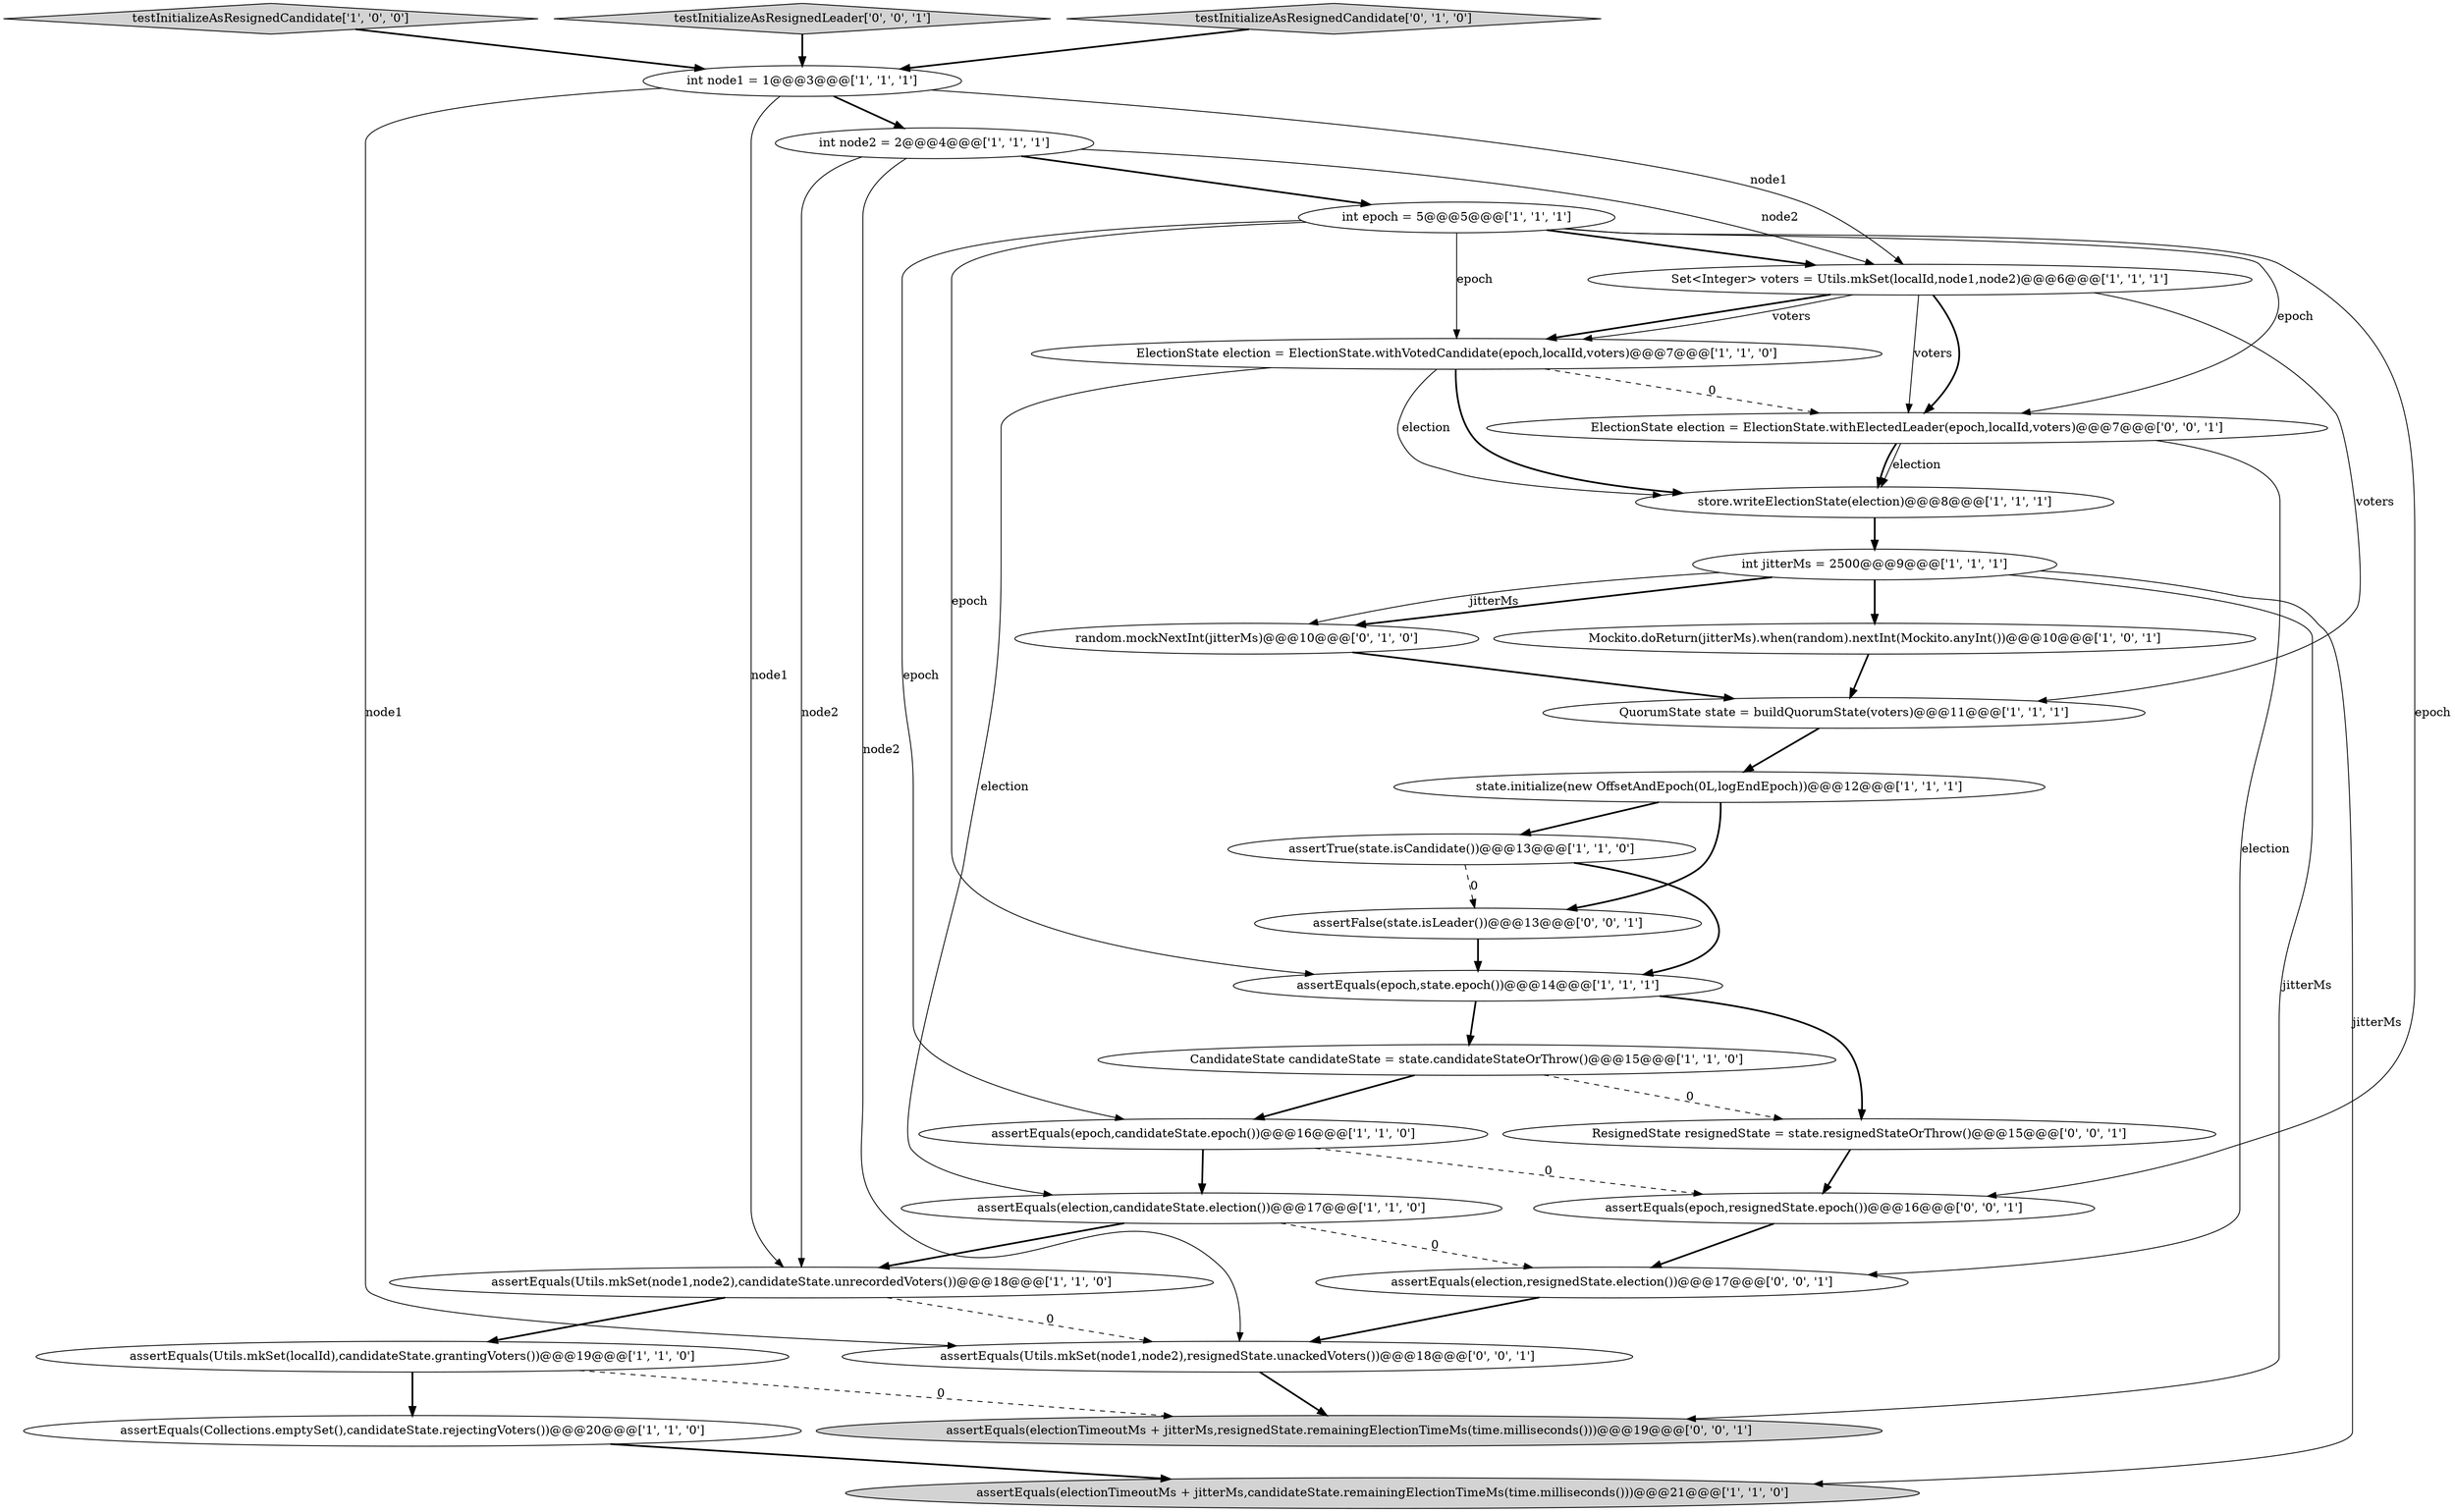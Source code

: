 digraph {
3 [style = filled, label = "int jitterMs = 2500@@@9@@@['1', '1', '1']", fillcolor = white, shape = ellipse image = "AAA0AAABBB1BBB"];
24 [style = filled, label = "assertEquals(Utils.mkSet(node1,node2),resignedState.unackedVoters())@@@18@@@['0', '0', '1']", fillcolor = white, shape = ellipse image = "AAA0AAABBB3BBB"];
12 [style = filled, label = "assertEquals(election,candidateState.election())@@@17@@@['1', '1', '0']", fillcolor = white, shape = ellipse image = "AAA0AAABBB1BBB"];
28 [style = filled, label = "assertEquals(epoch,resignedState.epoch())@@@16@@@['0', '0', '1']", fillcolor = white, shape = ellipse image = "AAA0AAABBB3BBB"];
22 [style = filled, label = "assertFalse(state.isLeader())@@@13@@@['0', '0', '1']", fillcolor = white, shape = ellipse image = "AAA0AAABBB3BBB"];
18 [style = filled, label = "assertEquals(Utils.mkSet(localId),candidateState.grantingVoters())@@@19@@@['1', '1', '0']", fillcolor = white, shape = ellipse image = "AAA0AAABBB1BBB"];
14 [style = filled, label = "assertEquals(epoch,candidateState.epoch())@@@16@@@['1', '1', '0']", fillcolor = white, shape = ellipse image = "AAA0AAABBB1BBB"];
27 [style = filled, label = "assertEquals(election,resignedState.election())@@@17@@@['0', '0', '1']", fillcolor = white, shape = ellipse image = "AAA0AAABBB3BBB"];
4 [style = filled, label = "Mockito.doReturn(jitterMs).when(random).nextInt(Mockito.anyInt())@@@10@@@['1', '0', '1']", fillcolor = white, shape = ellipse image = "AAA0AAABBB1BBB"];
2 [style = filled, label = "ElectionState election = ElectionState.withVotedCandidate(epoch,localId,voters)@@@7@@@['1', '1', '0']", fillcolor = white, shape = ellipse image = "AAA0AAABBB1BBB"];
5 [style = filled, label = "testInitializeAsResignedCandidate['1', '0', '0']", fillcolor = lightgray, shape = diamond image = "AAA0AAABBB1BBB"];
0 [style = filled, label = "Set<Integer> voters = Utils.mkSet(localId,node1,node2)@@@6@@@['1', '1', '1']", fillcolor = white, shape = ellipse image = "AAA0AAABBB1BBB"];
19 [style = filled, label = "CandidateState candidateState = state.candidateStateOrThrow()@@@15@@@['1', '1', '0']", fillcolor = white, shape = ellipse image = "AAA0AAABBB1BBB"];
16 [style = filled, label = "store.writeElectionState(election)@@@8@@@['1', '1', '1']", fillcolor = white, shape = ellipse image = "AAA0AAABBB1BBB"];
29 [style = filled, label = "testInitializeAsResignedLeader['0', '0', '1']", fillcolor = lightgray, shape = diamond image = "AAA0AAABBB3BBB"];
11 [style = filled, label = "QuorumState state = buildQuorumState(voters)@@@11@@@['1', '1', '1']", fillcolor = white, shape = ellipse image = "AAA0AAABBB1BBB"];
6 [style = filled, label = "int node2 = 2@@@4@@@['1', '1', '1']", fillcolor = white, shape = ellipse image = "AAA0AAABBB1BBB"];
7 [style = filled, label = "assertTrue(state.isCandidate())@@@13@@@['1', '1', '0']", fillcolor = white, shape = ellipse image = "AAA0AAABBB1BBB"];
10 [style = filled, label = "int epoch = 5@@@5@@@['1', '1', '1']", fillcolor = white, shape = ellipse image = "AAA0AAABBB1BBB"];
13 [style = filled, label = "assertEquals(electionTimeoutMs + jitterMs,candidateState.remainingElectionTimeMs(time.milliseconds()))@@@21@@@['1', '1', '0']", fillcolor = lightgray, shape = ellipse image = "AAA0AAABBB1BBB"];
21 [style = filled, label = "testInitializeAsResignedCandidate['0', '1', '0']", fillcolor = lightgray, shape = diamond image = "AAA0AAABBB2BBB"];
23 [style = filled, label = "assertEquals(electionTimeoutMs + jitterMs,resignedState.remainingElectionTimeMs(time.milliseconds()))@@@19@@@['0', '0', '1']", fillcolor = lightgray, shape = ellipse image = "AAA0AAABBB3BBB"];
1 [style = filled, label = "assertEquals(Collections.emptySet(),candidateState.rejectingVoters())@@@20@@@['1', '1', '0']", fillcolor = white, shape = ellipse image = "AAA0AAABBB1BBB"];
17 [style = filled, label = "assertEquals(Utils.mkSet(node1,node2),candidateState.unrecordedVoters())@@@18@@@['1', '1', '0']", fillcolor = white, shape = ellipse image = "AAA0AAABBB1BBB"];
8 [style = filled, label = "state.initialize(new OffsetAndEpoch(0L,logEndEpoch))@@@12@@@['1', '1', '1']", fillcolor = white, shape = ellipse image = "AAA0AAABBB1BBB"];
15 [style = filled, label = "assertEquals(epoch,state.epoch())@@@14@@@['1', '1', '1']", fillcolor = white, shape = ellipse image = "AAA0AAABBB1BBB"];
26 [style = filled, label = "ResignedState resignedState = state.resignedStateOrThrow()@@@15@@@['0', '0', '1']", fillcolor = white, shape = ellipse image = "AAA0AAABBB3BBB"];
9 [style = filled, label = "int node1 = 1@@@3@@@['1', '1', '1']", fillcolor = white, shape = ellipse image = "AAA0AAABBB1BBB"];
20 [style = filled, label = "random.mockNextInt(jitterMs)@@@10@@@['0', '1', '0']", fillcolor = white, shape = ellipse image = "AAA0AAABBB2BBB"];
25 [style = filled, label = "ElectionState election = ElectionState.withElectedLeader(epoch,localId,voters)@@@7@@@['0', '0', '1']", fillcolor = white, shape = ellipse image = "AAA0AAABBB3BBB"];
0->25 [style = solid, label="voters"];
16->3 [style = bold, label=""];
10->28 [style = solid, label="epoch"];
25->16 [style = solid, label="election"];
22->15 [style = bold, label=""];
6->17 [style = solid, label="node2"];
5->9 [style = bold, label=""];
14->28 [style = dashed, label="0"];
17->24 [style = dashed, label="0"];
0->2 [style = bold, label=""];
12->17 [style = bold, label=""];
29->9 [style = bold, label=""];
2->16 [style = solid, label="election"];
15->19 [style = bold, label=""];
3->23 [style = solid, label="jitterMs"];
25->16 [style = bold, label=""];
25->27 [style = solid, label="election"];
3->4 [style = bold, label=""];
1->13 [style = bold, label=""];
9->17 [style = solid, label="node1"];
8->7 [style = bold, label=""];
9->6 [style = bold, label=""];
8->22 [style = bold, label=""];
15->26 [style = bold, label=""];
10->2 [style = solid, label="epoch"];
10->25 [style = solid, label="epoch"];
3->13 [style = solid, label="jitterMs"];
3->20 [style = bold, label=""];
21->9 [style = bold, label=""];
0->11 [style = solid, label="voters"];
19->14 [style = bold, label=""];
19->26 [style = dashed, label="0"];
18->1 [style = bold, label=""];
0->25 [style = bold, label=""];
0->2 [style = solid, label="voters"];
18->23 [style = dashed, label="0"];
6->24 [style = solid, label="node2"];
6->10 [style = bold, label=""];
14->12 [style = bold, label=""];
10->0 [style = bold, label=""];
12->27 [style = dashed, label="0"];
2->25 [style = dashed, label="0"];
2->12 [style = solid, label="election"];
11->8 [style = bold, label=""];
7->15 [style = bold, label=""];
27->24 [style = bold, label=""];
10->14 [style = solid, label="epoch"];
26->28 [style = bold, label=""];
28->27 [style = bold, label=""];
9->0 [style = solid, label="node1"];
9->24 [style = solid, label="node1"];
4->11 [style = bold, label=""];
6->0 [style = solid, label="node2"];
10->15 [style = solid, label="epoch"];
7->22 [style = dashed, label="0"];
17->18 [style = bold, label=""];
3->20 [style = solid, label="jitterMs"];
20->11 [style = bold, label=""];
24->23 [style = bold, label=""];
2->16 [style = bold, label=""];
}

